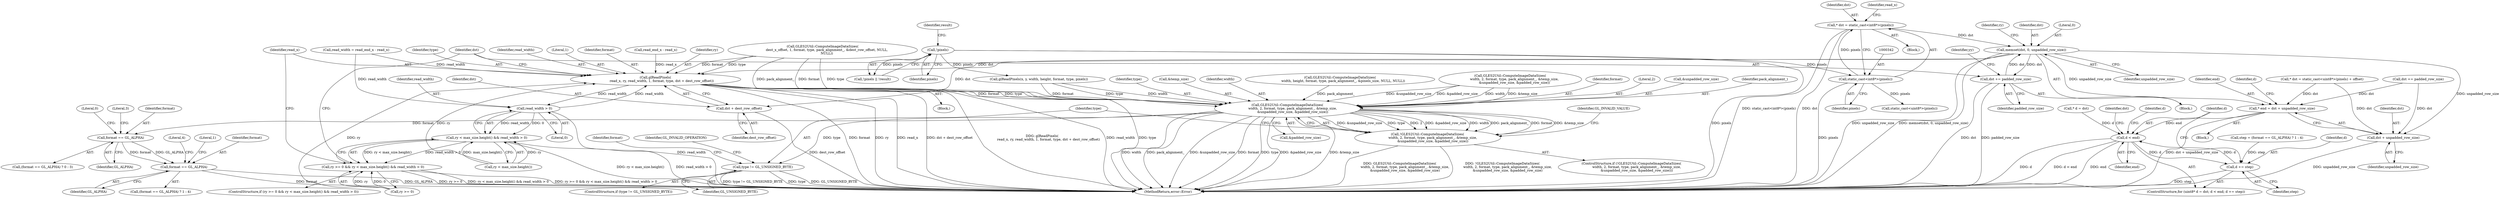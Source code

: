 digraph "0_Chrome_3aad1a37affb1ab70d1897f2b03eb8c077264984_0@API" {
"1000381" [label="(Call,memset(dst, 0, unpadded_row_size))"];
"1000408" [label="(Call,dst += padded_row_size)"];
"1000381" [label="(Call,memset(dst, 0, unpadded_row_size))"];
"1000339" [label="(Call,* dst = static_cast<int8*>(pixels))"];
"1000341" [label="(Call,static_cast<int8*>(pixels))"];
"1000194" [label="(Call,!pixels)"];
"1000398" [label="(Call,glReadPixels(\n            read_x, ry, read_width, 1, format, type, dst + dest_row_offset))"];
"1000394" [label="(Call,read_width > 0)"];
"1000390" [label="(Call,ry < max_size.height() && read_width > 0)"];
"1000386" [label="(Call,ry >= 0 && ry < max_size.height() && read_width > 0)"];
"1000460" [label="(Call,GLES2Util::ComputeImageDataSizes(\n          width, 2, format, type, pack_alignment_, &temp_size,\n          &unpadded_row_size, &padded_row_size))"];
"1000459" [label="(Call,!GLES2Util::ComputeImageDataSizes(\n          width, 2, format, type, pack_alignment_, &temp_size,\n          &unpadded_row_size, &padded_row_size))"];
"1000480" [label="(Call,type != GL_UNSIGNED_BYTE)"];
"1000501" [label="(Call,format == GL_ALPHA)"];
"1000510" [label="(Call,format == GL_ALPHA)"];
"1000405" [label="(Call,dst + dest_row_offset)"];
"1000535" [label="(Call,* end = dst + unpadded_row_size)"];
"1000545" [label="(Call,d < end)"];
"1000548" [label="(Call,d += step)"];
"1000537" [label="(Call,dst + unpadded_row_size)"];
"1000519" [label="(Call,static_cast<uint8*>(pixels))"];
"1000382" [label="(Identifier,dst)"];
"1000482" [label="(Identifier,GL_UNSIGNED_BYTE)"];
"1000391" [label="(Call,ry < max_size.height())"];
"1000401" [label="(Identifier,read_width)"];
"1000509" [label="(Call,(format == GL_ALPHA) ? 1 : 4)"];
"1000464" [label="(Identifier,type)"];
"1000340" [label="(Identifier,dst)"];
"1000197" [label="(Identifier,result)"];
"1000547" [label="(Identifier,end)"];
"1000533" [label="(Block,)"];
"1000402" [label="(Literal,1)"];
"1000286" [label="(Block,)"];
"1000514" [label="(Literal,4)"];
"1000500" [label="(Call,(format == GL_ALPHA) ? 0 : 3)"];
"1000383" [label="(Literal,0)"];
"1000485" [label="(Identifier,GL_INVALID_OPERATION)"];
"1000470" [label="(Call,&padded_row_size)"];
"1000505" [label="(Literal,3)"];
"1000403" [label="(Identifier,format)"];
"1000491" [label="(Identifier,format)"];
"1000361" [label="(Call,read_end_x - read_x)"];
"1000542" [label="(Call,* d = dst)"];
"1000466" [label="(Call,&temp_size)"];
"1000479" [label="(ControlStructure,if (type != GL_UNSIGNED_BYTE))"];
"1000502" [label="(Identifier,format)"];
"1000504" [label="(Literal,0)"];
"1000513" [label="(Literal,1)"];
"1000359" [label="(Call,read_width = read_end_x - read_x)"];
"1000405" [label="(Call,dst + dest_row_offset)"];
"1000461" [label="(Identifier,width)"];
"1000413" [label="(Call,glReadPixels(x, y, width, height, format, type, pixels))"];
"1000346" [label="(Identifier,read_x)"];
"1000536" [label="(Identifier,end)"];
"1000459" [label="(Call,!GLES2Util::ComputeImageDataSizes(\n          width, 2, format, type, pack_alignment_, &temp_size,\n          &unpadded_row_size, &padded_row_size))"];
"1000159" [label="(Call,GLES2Util::ComputeImageDataSizes(\n      width, height, format, type, pack_alignment_, &pixels_size, NULL, NULL))"];
"1000550" [label="(Identifier,step)"];
"1000546" [label="(Identifier,d)"];
"1000481" [label="(Identifier,type)"];
"1000535" [label="(Call,* end = dst + unpadded_row_size)"];
"1000386" [label="(Call,ry >= 0 && ry < max_size.height() && read_width > 0)"];
"1000373" [label="(Identifier,yy)"];
"1000474" [label="(Identifier,GL_INVALID_VALUE)"];
"1000292" [label="(Call,GLES2Util::ComputeImageDataSizes(\n        width, 2, format, type, pack_alignment_, &temp_size,\n        &unpadded_row_size, &padded_row_size))"];
"1000385" [label="(ControlStructure,if (ry >= 0 && ry < max_size.height() && read_width > 0))"];
"1000463" [label="(Identifier,format)"];
"1000507" [label="(Call,step = (format == GL_ALPHA) ? 1 : 4)"];
"1000395" [label="(Identifier,read_width)"];
"1000537" [label="(Call,dst + unpadded_row_size)"];
"1000564" [label="(MethodReturn,error::Error)"];
"1000396" [label="(Literal,0)"];
"1000193" [label="(Call,!pixels || !result)"];
"1000511" [label="(Identifier,format)"];
"1000407" [label="(Identifier,dest_row_offset)"];
"1000387" [label="(Call,ry >= 0)"];
"1000516" [label="(Call,* dst = static_cast<uint8*>(pixels) + offset)"];
"1000408" [label="(Call,dst += padded_row_size)"];
"1000548" [label="(Call,d += step)"];
"1000406" [label="(Identifier,dst)"];
"1000510" [label="(Call,format == GL_ALPHA)"];
"1000400" [label="(Identifier,ry)"];
"1000195" [label="(Identifier,pixels)"];
"1000501" [label="(Call,format == GL_ALPHA)"];
"1000397" [label="(Block,)"];
"1000462" [label="(Literal,2)"];
"1000460" [label="(Call,GLES2Util::ComputeImageDataSizes(\n          width, 2, format, type, pack_alignment_, &temp_size,\n          &unpadded_row_size, &padded_row_size))"];
"1000549" [label="(Identifier,d)"];
"1000468" [label="(Call,&unpadded_row_size)"];
"1000399" [label="(Identifier,read_x)"];
"1000503" [label="(Identifier,GL_ALPHA)"];
"1000556" [label="(Call,dst += padded_row_size)"];
"1000343" [label="(Identifier,pixels)"];
"1000394" [label="(Call,read_width > 0)"];
"1000539" [label="(Identifier,unpadded_row_size)"];
"1000410" [label="(Identifier,padded_row_size)"];
"1000465" [label="(Identifier,pack_alignment_)"];
"1000557" [label="(Identifier,dst)"];
"1000545" [label="(Call,d < end)"];
"1000554" [label="(Identifier,d)"];
"1000194" [label="(Call,!pixels)"];
"1000512" [label="(Identifier,GL_ALPHA)"];
"1000480" [label="(Call,type != GL_UNSIGNED_BYTE)"];
"1000388" [label="(Identifier,ry)"];
"1000398" [label="(Call,glReadPixels(\n            read_x, ry, read_width, 1, format, type, dst + dest_row_offset))"];
"1000390" [label="(Call,ry < max_size.height() && read_width > 0)"];
"1000540" [label="(ControlStructure,for (uint8* d = dst; d < end; d += step))"];
"1000339" [label="(Call,* dst = static_cast<int8*>(pixels))"];
"1000458" [label="(ControlStructure,if (!GLES2Util::ComputeImageDataSizes(\n          width, 2, format, type, pack_alignment_, &temp_size,\n          &unpadded_row_size, &padded_row_size)))"];
"1000538" [label="(Identifier,dst)"];
"1000543" [label="(Identifier,d)"];
"1000381" [label="(Call,memset(dst, 0, unpadded_row_size))"];
"1000341" [label="(Call,static_cast<int8*>(pixels))"];
"1000404" [label="(Identifier,type)"];
"1000384" [label="(Identifier,unpadded_row_size)"];
"1000321" [label="(Call,GLES2Util::ComputeImageDataSizes(\n        dest_x_offset, 1, format, type, pack_alignment_, &dest_row_offset, NULL,\n        NULL))"];
"1000409" [label="(Identifier,dst)"];
"1000374" [label="(Block,)"];
"1000381" -> "1000374"  [label="AST: "];
"1000381" -> "1000384"  [label="CFG: "];
"1000382" -> "1000381"  [label="AST: "];
"1000383" -> "1000381"  [label="AST: "];
"1000384" -> "1000381"  [label="AST: "];
"1000388" -> "1000381"  [label="CFG: "];
"1000381" -> "1000564"  [label="DDG: unpadded_row_size"];
"1000381" -> "1000564"  [label="DDG: memset(dst, 0, unpadded_row_size)"];
"1000408" -> "1000381"  [label="DDG: dst"];
"1000339" -> "1000381"  [label="DDG: dst"];
"1000381" -> "1000398"  [label="DDG: dst"];
"1000381" -> "1000405"  [label="DDG: dst"];
"1000381" -> "1000408"  [label="DDG: dst"];
"1000381" -> "1000535"  [label="DDG: unpadded_row_size"];
"1000381" -> "1000537"  [label="DDG: unpadded_row_size"];
"1000408" -> "1000374"  [label="AST: "];
"1000408" -> "1000410"  [label="CFG: "];
"1000409" -> "1000408"  [label="AST: "];
"1000410" -> "1000408"  [label="AST: "];
"1000373" -> "1000408"  [label="CFG: "];
"1000408" -> "1000564"  [label="DDG: dst"];
"1000408" -> "1000564"  [label="DDG: padded_row_size"];
"1000339" -> "1000286"  [label="AST: "];
"1000339" -> "1000341"  [label="CFG: "];
"1000340" -> "1000339"  [label="AST: "];
"1000341" -> "1000339"  [label="AST: "];
"1000346" -> "1000339"  [label="CFG: "];
"1000339" -> "1000564"  [label="DDG: dst"];
"1000339" -> "1000564"  [label="DDG: static_cast<int8*>(pixels)"];
"1000341" -> "1000339"  [label="DDG: pixels"];
"1000341" -> "1000343"  [label="CFG: "];
"1000342" -> "1000341"  [label="AST: "];
"1000343" -> "1000341"  [label="AST: "];
"1000341" -> "1000564"  [label="DDG: pixels"];
"1000194" -> "1000341"  [label="DDG: pixels"];
"1000341" -> "1000519"  [label="DDG: pixels"];
"1000194" -> "1000193"  [label="AST: "];
"1000194" -> "1000195"  [label="CFG: "];
"1000195" -> "1000194"  [label="AST: "];
"1000197" -> "1000194"  [label="CFG: "];
"1000193" -> "1000194"  [label="CFG: "];
"1000194" -> "1000564"  [label="DDG: pixels"];
"1000194" -> "1000193"  [label="DDG: pixels"];
"1000194" -> "1000413"  [label="DDG: pixels"];
"1000398" -> "1000397"  [label="AST: "];
"1000398" -> "1000405"  [label="CFG: "];
"1000399" -> "1000398"  [label="AST: "];
"1000400" -> "1000398"  [label="AST: "];
"1000401" -> "1000398"  [label="AST: "];
"1000402" -> "1000398"  [label="AST: "];
"1000403" -> "1000398"  [label="AST: "];
"1000404" -> "1000398"  [label="AST: "];
"1000405" -> "1000398"  [label="AST: "];
"1000409" -> "1000398"  [label="CFG: "];
"1000398" -> "1000564"  [label="DDG: dst + dest_row_offset"];
"1000398" -> "1000564"  [label="DDG: glReadPixels(\n            read_x, ry, read_width, 1, format, type, dst + dest_row_offset)"];
"1000398" -> "1000564"  [label="DDG: read_width"];
"1000398" -> "1000564"  [label="DDG: type"];
"1000398" -> "1000564"  [label="DDG: format"];
"1000398" -> "1000564"  [label="DDG: ry"];
"1000398" -> "1000564"  [label="DDG: read_x"];
"1000398" -> "1000394"  [label="DDG: read_width"];
"1000361" -> "1000398"  [label="DDG: read_x"];
"1000391" -> "1000398"  [label="DDG: ry"];
"1000387" -> "1000398"  [label="DDG: ry"];
"1000359" -> "1000398"  [label="DDG: read_width"];
"1000394" -> "1000398"  [label="DDG: read_width"];
"1000321" -> "1000398"  [label="DDG: format"];
"1000321" -> "1000398"  [label="DDG: type"];
"1000398" -> "1000460"  [label="DDG: format"];
"1000398" -> "1000460"  [label="DDG: type"];
"1000394" -> "1000390"  [label="AST: "];
"1000394" -> "1000396"  [label="CFG: "];
"1000395" -> "1000394"  [label="AST: "];
"1000396" -> "1000394"  [label="AST: "];
"1000390" -> "1000394"  [label="CFG: "];
"1000394" -> "1000564"  [label="DDG: read_width"];
"1000394" -> "1000390"  [label="DDG: read_width"];
"1000394" -> "1000390"  [label="DDG: 0"];
"1000359" -> "1000394"  [label="DDG: read_width"];
"1000390" -> "1000386"  [label="AST: "];
"1000390" -> "1000391"  [label="CFG: "];
"1000391" -> "1000390"  [label="AST: "];
"1000386" -> "1000390"  [label="CFG: "];
"1000390" -> "1000564"  [label="DDG: read_width > 0"];
"1000390" -> "1000564"  [label="DDG: ry < max_size.height()"];
"1000390" -> "1000386"  [label="DDG: ry < max_size.height()"];
"1000390" -> "1000386"  [label="DDG: read_width > 0"];
"1000391" -> "1000390"  [label="DDG: ry"];
"1000391" -> "1000390"  [label="DDG: max_size.height()"];
"1000386" -> "1000385"  [label="AST: "];
"1000386" -> "1000387"  [label="CFG: "];
"1000387" -> "1000386"  [label="AST: "];
"1000399" -> "1000386"  [label="CFG: "];
"1000409" -> "1000386"  [label="CFG: "];
"1000386" -> "1000564"  [label="DDG: ry >= 0"];
"1000386" -> "1000564"  [label="DDG: ry < max_size.height() && read_width > 0"];
"1000386" -> "1000564"  [label="DDG: ry >= 0 && ry < max_size.height() && read_width > 0"];
"1000387" -> "1000386"  [label="DDG: ry"];
"1000387" -> "1000386"  [label="DDG: 0"];
"1000460" -> "1000459"  [label="AST: "];
"1000460" -> "1000470"  [label="CFG: "];
"1000461" -> "1000460"  [label="AST: "];
"1000462" -> "1000460"  [label="AST: "];
"1000463" -> "1000460"  [label="AST: "];
"1000464" -> "1000460"  [label="AST: "];
"1000465" -> "1000460"  [label="AST: "];
"1000466" -> "1000460"  [label="AST: "];
"1000468" -> "1000460"  [label="AST: "];
"1000470" -> "1000460"  [label="AST: "];
"1000459" -> "1000460"  [label="CFG: "];
"1000460" -> "1000564"  [label="DDG: width"];
"1000460" -> "1000564"  [label="DDG: pack_alignment_"];
"1000460" -> "1000564"  [label="DDG: &unpadded_row_size"];
"1000460" -> "1000564"  [label="DDG: format"];
"1000460" -> "1000564"  [label="DDG: type"];
"1000460" -> "1000564"  [label="DDG: &padded_row_size"];
"1000460" -> "1000564"  [label="DDG: &temp_size"];
"1000460" -> "1000459"  [label="DDG: &unpadded_row_size"];
"1000460" -> "1000459"  [label="DDG: type"];
"1000460" -> "1000459"  [label="DDG: 2"];
"1000460" -> "1000459"  [label="DDG: &padded_row_size"];
"1000460" -> "1000459"  [label="DDG: width"];
"1000460" -> "1000459"  [label="DDG: pack_alignment_"];
"1000460" -> "1000459"  [label="DDG: format"];
"1000460" -> "1000459"  [label="DDG: &temp_size"];
"1000292" -> "1000460"  [label="DDG: width"];
"1000292" -> "1000460"  [label="DDG: &temp_size"];
"1000292" -> "1000460"  [label="DDG: &unpadded_row_size"];
"1000292" -> "1000460"  [label="DDG: &padded_row_size"];
"1000413" -> "1000460"  [label="DDG: width"];
"1000413" -> "1000460"  [label="DDG: format"];
"1000413" -> "1000460"  [label="DDG: type"];
"1000321" -> "1000460"  [label="DDG: format"];
"1000321" -> "1000460"  [label="DDG: type"];
"1000321" -> "1000460"  [label="DDG: pack_alignment_"];
"1000159" -> "1000460"  [label="DDG: pack_alignment_"];
"1000460" -> "1000480"  [label="DDG: type"];
"1000460" -> "1000501"  [label="DDG: format"];
"1000459" -> "1000458"  [label="AST: "];
"1000474" -> "1000459"  [label="CFG: "];
"1000481" -> "1000459"  [label="CFG: "];
"1000459" -> "1000564"  [label="DDG: GLES2Util::ComputeImageDataSizes(\n          width, 2, format, type, pack_alignment_, &temp_size,\n          &unpadded_row_size, &padded_row_size)"];
"1000459" -> "1000564"  [label="DDG: !GLES2Util::ComputeImageDataSizes(\n          width, 2, format, type, pack_alignment_, &temp_size,\n          &unpadded_row_size, &padded_row_size)"];
"1000480" -> "1000479"  [label="AST: "];
"1000480" -> "1000482"  [label="CFG: "];
"1000481" -> "1000480"  [label="AST: "];
"1000482" -> "1000480"  [label="AST: "];
"1000485" -> "1000480"  [label="CFG: "];
"1000491" -> "1000480"  [label="CFG: "];
"1000480" -> "1000564"  [label="DDG: type != GL_UNSIGNED_BYTE"];
"1000480" -> "1000564"  [label="DDG: type"];
"1000480" -> "1000564"  [label="DDG: GL_UNSIGNED_BYTE"];
"1000501" -> "1000500"  [label="AST: "];
"1000501" -> "1000503"  [label="CFG: "];
"1000502" -> "1000501"  [label="AST: "];
"1000503" -> "1000501"  [label="AST: "];
"1000504" -> "1000501"  [label="CFG: "];
"1000505" -> "1000501"  [label="CFG: "];
"1000501" -> "1000510"  [label="DDG: format"];
"1000501" -> "1000510"  [label="DDG: GL_ALPHA"];
"1000510" -> "1000509"  [label="AST: "];
"1000510" -> "1000512"  [label="CFG: "];
"1000511" -> "1000510"  [label="AST: "];
"1000512" -> "1000510"  [label="AST: "];
"1000513" -> "1000510"  [label="CFG: "];
"1000514" -> "1000510"  [label="CFG: "];
"1000510" -> "1000564"  [label="DDG: format"];
"1000510" -> "1000564"  [label="DDG: GL_ALPHA"];
"1000405" -> "1000407"  [label="CFG: "];
"1000406" -> "1000405"  [label="AST: "];
"1000407" -> "1000405"  [label="AST: "];
"1000405" -> "1000564"  [label="DDG: dest_row_offset"];
"1000535" -> "1000533"  [label="AST: "];
"1000535" -> "1000537"  [label="CFG: "];
"1000536" -> "1000535"  [label="AST: "];
"1000537" -> "1000535"  [label="AST: "];
"1000543" -> "1000535"  [label="CFG: "];
"1000535" -> "1000564"  [label="DDG: dst + unpadded_row_size"];
"1000556" -> "1000535"  [label="DDG: dst"];
"1000516" -> "1000535"  [label="DDG: dst"];
"1000535" -> "1000545"  [label="DDG: end"];
"1000545" -> "1000540"  [label="AST: "];
"1000545" -> "1000547"  [label="CFG: "];
"1000546" -> "1000545"  [label="AST: "];
"1000547" -> "1000545"  [label="AST: "];
"1000554" -> "1000545"  [label="CFG: "];
"1000557" -> "1000545"  [label="CFG: "];
"1000545" -> "1000564"  [label="DDG: d"];
"1000545" -> "1000564"  [label="DDG: d < end"];
"1000545" -> "1000564"  [label="DDG: end"];
"1000542" -> "1000545"  [label="DDG: d"];
"1000548" -> "1000545"  [label="DDG: d"];
"1000545" -> "1000548"  [label="DDG: d"];
"1000548" -> "1000540"  [label="AST: "];
"1000548" -> "1000550"  [label="CFG: "];
"1000549" -> "1000548"  [label="AST: "];
"1000550" -> "1000548"  [label="AST: "];
"1000546" -> "1000548"  [label="CFG: "];
"1000548" -> "1000564"  [label="DDG: step"];
"1000507" -> "1000548"  [label="DDG: step"];
"1000537" -> "1000539"  [label="CFG: "];
"1000538" -> "1000537"  [label="AST: "];
"1000539" -> "1000537"  [label="AST: "];
"1000537" -> "1000564"  [label="DDG: unpadded_row_size"];
"1000556" -> "1000537"  [label="DDG: dst"];
"1000516" -> "1000537"  [label="DDG: dst"];
}
